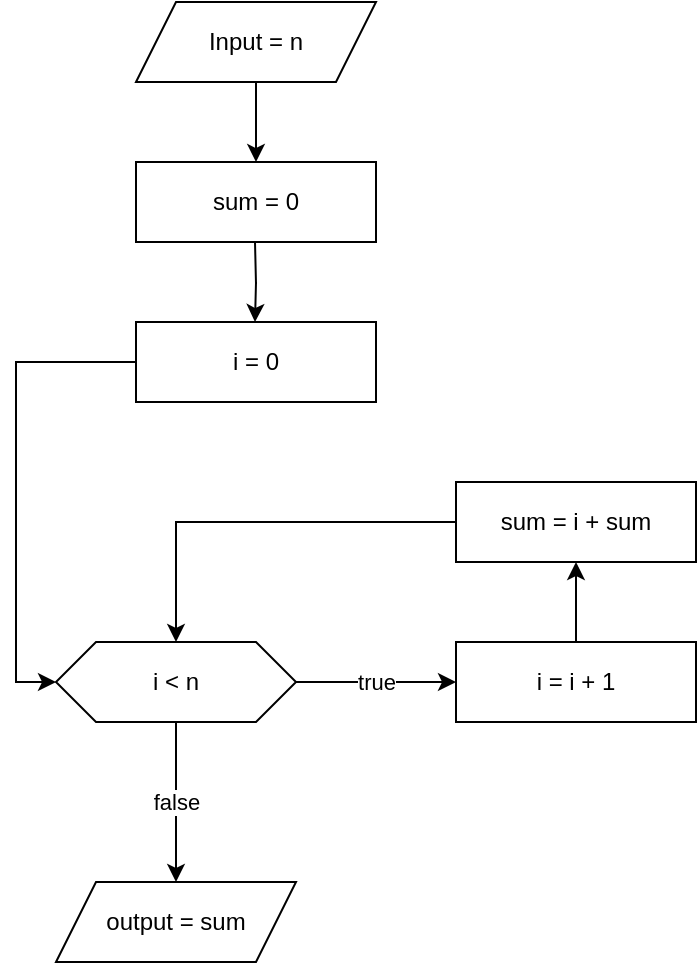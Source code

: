 <mxfile version="15.3.1" type="github"><diagram id="EL2bwyp01b0MKwdj055x" name="Page-1"><mxGraphModel dx="460" dy="727" grid="1" gridSize="10" guides="1" tooltips="1" connect="1" arrows="1" fold="1" page="1" pageScale="1" pageWidth="827" pageHeight="1169" math="0" shadow="0"><root><mxCell id="0"/><mxCell id="1" parent="0"/><mxCell id="2Z_swPcCg1yuTTb9oIlR-11" style="edgeStyle=orthogonalEdgeStyle;rounded=0;orthogonalLoop=1;jettySize=auto;html=1;exitX=0.5;exitY=1;exitDx=0;exitDy=0;" edge="1" parent="1" source="2Z_swPcCg1yuTTb9oIlR-1"><mxGeometry relative="1" as="geometry"><mxPoint x="220" y="160" as="targetPoint"/></mxGeometry></mxCell><mxCell id="2Z_swPcCg1yuTTb9oIlR-1" value="Input = n" style="shape=parallelogram;perimeter=parallelogramPerimeter;whiteSpace=wrap;html=1;fixedSize=1;" vertex="1" parent="1"><mxGeometry x="160" y="80" width="120" height="40" as="geometry"/></mxCell><mxCell id="2Z_swPcCg1yuTTb9oIlR-12" style="edgeStyle=orthogonalEdgeStyle;rounded=0;orthogonalLoop=1;jettySize=auto;html=1;exitX=0;exitY=0.5;exitDx=0;exitDy=0;entryX=0;entryY=0.5;entryDx=0;entryDy=0;" edge="1" parent="1" source="2Z_swPcCg1yuTTb9oIlR-5" target="2Z_swPcCg1yuTTb9oIlR-7"><mxGeometry relative="1" as="geometry"/></mxCell><mxCell id="2Z_swPcCg1yuTTb9oIlR-5" value="i = 0" style="rounded=0;whiteSpace=wrap;html=1;" vertex="1" parent="1"><mxGeometry x="160" y="240" width="120" height="40" as="geometry"/></mxCell><mxCell id="2Z_swPcCg1yuTTb9oIlR-14" value="true" style="edgeStyle=orthogonalEdgeStyle;rounded=0;orthogonalLoop=1;jettySize=auto;html=1;exitX=1;exitY=0.5;exitDx=0;exitDy=0;entryX=0;entryY=0.5;entryDx=0;entryDy=0;" edge="1" parent="1" source="2Z_swPcCg1yuTTb9oIlR-7" target="2Z_swPcCg1yuTTb9oIlR-9"><mxGeometry relative="1" as="geometry"/></mxCell><mxCell id="2Z_swPcCg1yuTTb9oIlR-7" value="i &amp;lt; n" style="shape=hexagon;perimeter=hexagonPerimeter2;whiteSpace=wrap;html=1;fixedSize=1;" vertex="1" parent="1"><mxGeometry x="120" y="400" width="120" height="40" as="geometry"/></mxCell><mxCell id="2Z_swPcCg1yuTTb9oIlR-13" style="edgeStyle=orthogonalEdgeStyle;rounded=0;orthogonalLoop=1;jettySize=auto;html=1;exitX=0;exitY=0.5;exitDx=0;exitDy=0;entryX=0.5;entryY=0;entryDx=0;entryDy=0;" edge="1" parent="1" source="2Z_swPcCg1yuTTb9oIlR-8" target="2Z_swPcCg1yuTTb9oIlR-7"><mxGeometry relative="1" as="geometry"/></mxCell><mxCell id="2Z_swPcCg1yuTTb9oIlR-8" value="sum = i + sum" style="rounded=0;whiteSpace=wrap;html=1;" vertex="1" parent="1"><mxGeometry x="320" y="320" width="120" height="40" as="geometry"/></mxCell><mxCell id="2Z_swPcCg1yuTTb9oIlR-15" style="edgeStyle=orthogonalEdgeStyle;rounded=0;orthogonalLoop=1;jettySize=auto;html=1;exitX=0.5;exitY=0;exitDx=0;exitDy=0;entryX=0.5;entryY=1;entryDx=0;entryDy=0;" edge="1" parent="1" source="2Z_swPcCg1yuTTb9oIlR-9" target="2Z_swPcCg1yuTTb9oIlR-8"><mxGeometry relative="1" as="geometry"/></mxCell><mxCell id="2Z_swPcCg1yuTTb9oIlR-9" value="i = i + 1" style="rounded=0;whiteSpace=wrap;html=1;" vertex="1" parent="1"><mxGeometry x="320" y="400" width="120" height="40" as="geometry"/></mxCell><mxCell id="2Z_swPcCg1yuTTb9oIlR-16" value="false" style="endArrow=classic;html=1;exitX=0.5;exitY=1;exitDx=0;exitDy=0;" edge="1" parent="1" source="2Z_swPcCg1yuTTb9oIlR-7"><mxGeometry width="50" height="50" relative="1" as="geometry"><mxPoint x="210" y="350" as="sourcePoint"/><mxPoint x="180" y="520" as="targetPoint"/></mxGeometry></mxCell><mxCell id="2Z_swPcCg1yuTTb9oIlR-17" value="sum = 0" style="rounded=0;whiteSpace=wrap;html=1;" vertex="1" parent="1"><mxGeometry x="160" y="160" width="120" height="40" as="geometry"/></mxCell><mxCell id="2Z_swPcCg1yuTTb9oIlR-19" style="edgeStyle=orthogonalEdgeStyle;rounded=0;orthogonalLoop=1;jettySize=auto;html=1;exitX=0.5;exitY=1;exitDx=0;exitDy=0;" edge="1" parent="1"><mxGeometry relative="1" as="geometry"><mxPoint x="219.5" y="200" as="sourcePoint"/><mxPoint x="219.5" y="240" as="targetPoint"/></mxGeometry></mxCell><mxCell id="2Z_swPcCg1yuTTb9oIlR-20" value="output = sum" style="shape=parallelogram;perimeter=parallelogramPerimeter;whiteSpace=wrap;html=1;fixedSize=1;" vertex="1" parent="1"><mxGeometry x="120" y="520" width="120" height="40" as="geometry"/></mxCell></root></mxGraphModel></diagram></mxfile>